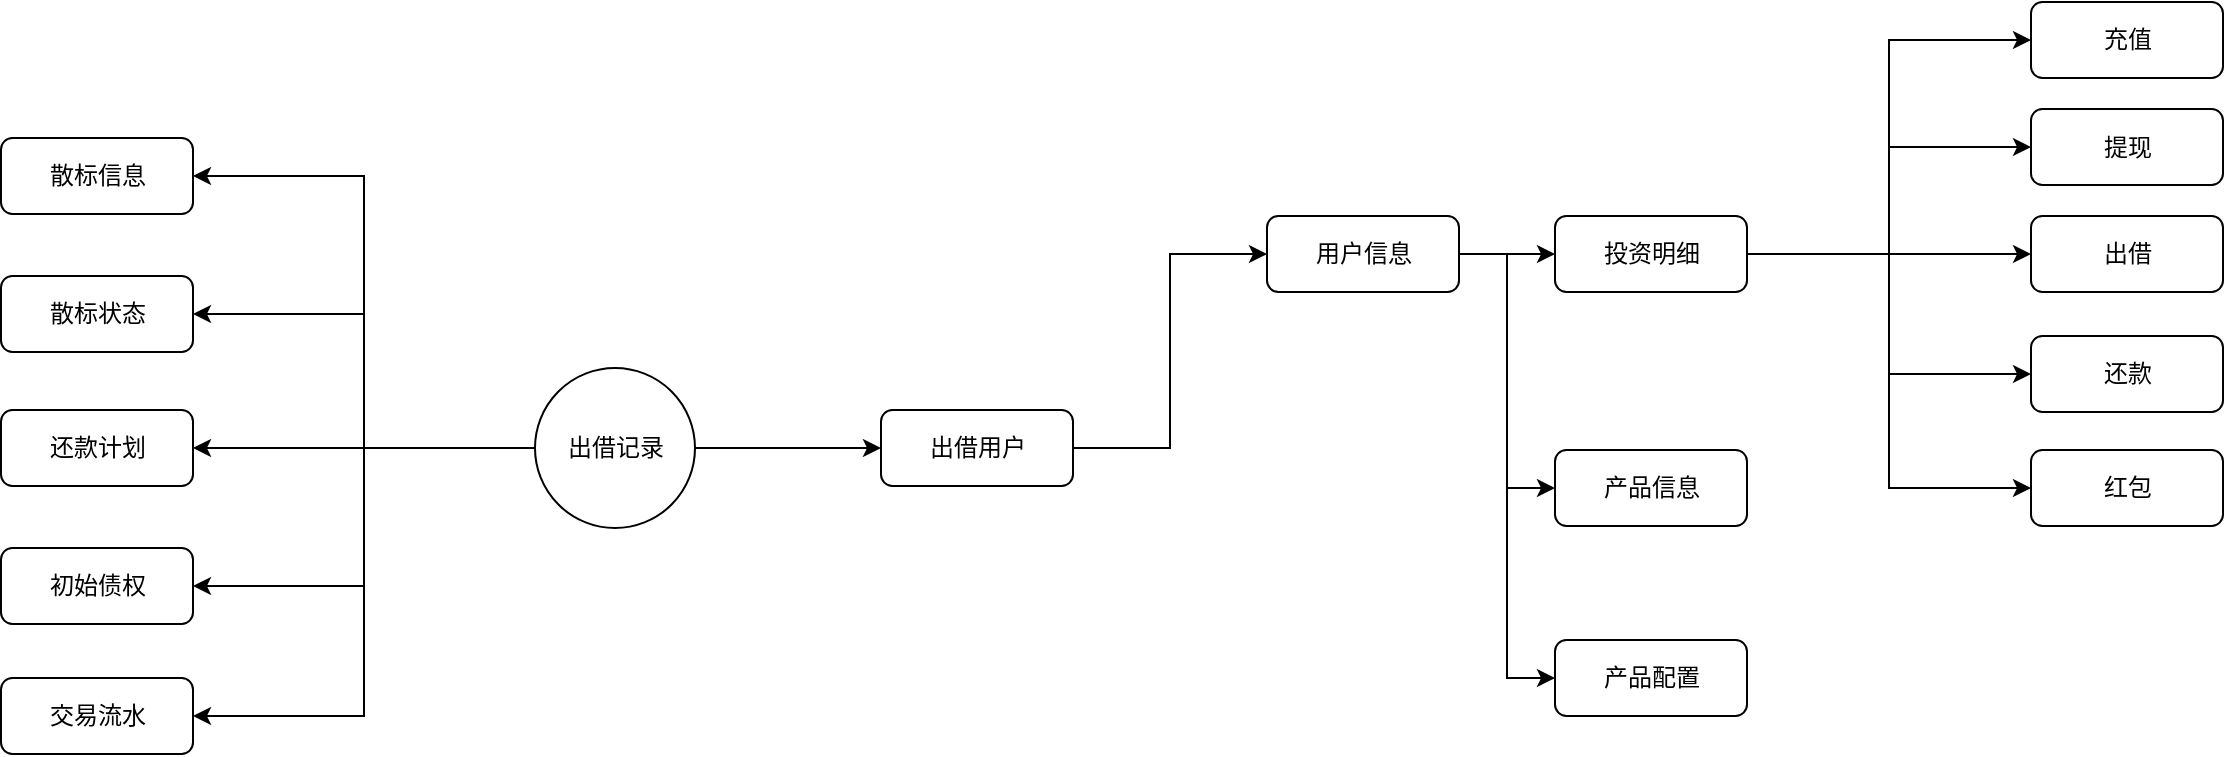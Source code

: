 <mxfile version="10.6.7" type="github"><diagram id="aI9tph4P5-kjCxQM9qW7" name="ç¬¬ 1 é¡µ"><mxGraphModel dx="1794" dy="796" grid="0" gridSize="10" guides="1" tooltips="1" connect="1" arrows="1" fold="1" page="0" pageScale="1" pageWidth="827" pageHeight="1169" math="0" shadow="0"><root><mxCell id="0"/><mxCell id="1" parent="0"/><mxCell id="4V-yHOUrMHnx8nNA1VBV-3" style="edgeStyle=orthogonalEdgeStyle;rounded=0;orthogonalLoop=1;jettySize=auto;html=1;exitX=1;exitY=0.5;exitDx=0;exitDy=0;entryX=0;entryY=0.5;entryDx=0;entryDy=0;" parent="1" source="4V-yHOUrMHnx8nNA1VBV-16" target="4V-yHOUrMHnx8nNA1VBV-2" edge="1"><mxGeometry relative="1" as="geometry"/></mxCell><mxCell id="4V-yHOUrMHnx8nNA1VBV-5" style="edgeStyle=orthogonalEdgeStyle;rounded=0;orthogonalLoop=1;jettySize=auto;html=1;exitX=1;exitY=0.5;exitDx=0;exitDy=0;entryX=0;entryY=0.5;entryDx=0;entryDy=0;" parent="1" source="4V-yHOUrMHnx8nNA1VBV-16" target="4V-yHOUrMHnx8nNA1VBV-4" edge="1"><mxGeometry relative="1" as="geometry"/></mxCell><mxCell id="4V-yHOUrMHnx8nNA1VBV-14" style="edgeStyle=orthogonalEdgeStyle;rounded=0;orthogonalLoop=1;jettySize=auto;html=1;exitX=1;exitY=0.5;exitDx=0;exitDy=0;entryX=0;entryY=0.5;entryDx=0;entryDy=0;" parent="1" source="4V-yHOUrMHnx8nNA1VBV-1" target="4V-yHOUrMHnx8nNA1VBV-6" edge="1"><mxGeometry relative="1" as="geometry"/></mxCell><mxCell id="UrLu4lnEfFKUckM7iprD-16" style="edgeStyle=orthogonalEdgeStyle;rounded=0;orthogonalLoop=1;jettySize=auto;html=1;exitX=0;exitY=0.5;exitDx=0;exitDy=0;entryX=1;entryY=0.5;entryDx=0;entryDy=0;" edge="1" parent="1" source="4V-yHOUrMHnx8nNA1VBV-1" target="4V-yHOUrMHnx8nNA1VBV-8"><mxGeometry relative="1" as="geometry"/></mxCell><mxCell id="UrLu4lnEfFKUckM7iprD-17" style="edgeStyle=orthogonalEdgeStyle;rounded=0;orthogonalLoop=1;jettySize=auto;html=1;exitX=0;exitY=0.5;exitDx=0;exitDy=0;entryX=1;entryY=0.5;entryDx=0;entryDy=0;" edge="1" parent="1" source="4V-yHOUrMHnx8nNA1VBV-1" target="4V-yHOUrMHnx8nNA1VBV-10"><mxGeometry relative="1" as="geometry"/></mxCell><mxCell id="UrLu4lnEfFKUckM7iprD-18" style="edgeStyle=orthogonalEdgeStyle;rounded=0;orthogonalLoop=1;jettySize=auto;html=1;exitX=0;exitY=0.5;exitDx=0;exitDy=0;entryX=1;entryY=0.5;entryDx=0;entryDy=0;" edge="1" parent="1" source="4V-yHOUrMHnx8nNA1VBV-1" target="4V-yHOUrMHnx8nNA1VBV-12"><mxGeometry relative="1" as="geometry"/></mxCell><mxCell id="UrLu4lnEfFKUckM7iprD-19" style="edgeStyle=orthogonalEdgeStyle;rounded=0;orthogonalLoop=1;jettySize=auto;html=1;exitX=0;exitY=0.5;exitDx=0;exitDy=0;entryX=1;entryY=0.5;entryDx=0;entryDy=0;" edge="1" parent="1" source="4V-yHOUrMHnx8nNA1VBV-1" target="UrLu4lnEfFKUckM7iprD-14"><mxGeometry relative="1" as="geometry"/></mxCell><mxCell id="UrLu4lnEfFKUckM7iprD-20" style="edgeStyle=orthogonalEdgeStyle;rounded=0;orthogonalLoop=1;jettySize=auto;html=1;exitX=0;exitY=0.5;exitDx=0;exitDy=0;entryX=1;entryY=0.5;entryDx=0;entryDy=0;" edge="1" parent="1" source="4V-yHOUrMHnx8nNA1VBV-1" target="UrLu4lnEfFKUckM7iprD-15"><mxGeometry relative="1" as="geometry"/></mxCell><mxCell id="4V-yHOUrMHnx8nNA1VBV-1" value="出借记录" style="ellipse;whiteSpace=wrap;html=1;aspect=fixed;" parent="1" vertex="1"><mxGeometry x="107.5" y="316" width="80" height="80" as="geometry"/></mxCell><mxCell id="4V-yHOUrMHnx8nNA1VBV-2" value="充值" style="rounded=1;whiteSpace=wrap;html=1;" parent="1" vertex="1"><mxGeometry x="855.5" y="133" width="96" height="38" as="geometry"/></mxCell><mxCell id="4V-yHOUrMHnx8nNA1VBV-4" value="提现" style="rounded=1;whiteSpace=wrap;html=1;" parent="1" vertex="1"><mxGeometry x="855.5" y="186.5" width="96" height="38" as="geometry"/></mxCell><mxCell id="4V-yHOUrMHnx8nNA1VBV-17" style="edgeStyle=orthogonalEdgeStyle;rounded=0;orthogonalLoop=1;jettySize=auto;html=1;exitX=1;exitY=0.5;exitDx=0;exitDy=0;entryX=0;entryY=0.5;entryDx=0;entryDy=0;" parent="1" source="UrLu4lnEfFKUckM7iprD-7" target="4V-yHOUrMHnx8nNA1VBV-16" edge="1"><mxGeometry relative="1" as="geometry"/></mxCell><mxCell id="4V-yHOUrMHnx8nNA1VBV-6" value="出借用户" style="rounded=1;whiteSpace=wrap;html=1;" parent="1" vertex="1"><mxGeometry x="280.5" y="337" width="96" height="38" as="geometry"/></mxCell><mxCell id="4V-yHOUrMHnx8nNA1VBV-8" value="散标信息" style="rounded=1;whiteSpace=wrap;html=1;" parent="1" vertex="1"><mxGeometry x="-159.5" y="201" width="96" height="38" as="geometry"/></mxCell><mxCell id="4V-yHOUrMHnx8nNA1VBV-10" value="散标状态" style="rounded=1;whiteSpace=wrap;html=1;" parent="1" vertex="1"><mxGeometry x="-159.5" y="270" width="96" height="38" as="geometry"/></mxCell><mxCell id="4V-yHOUrMHnx8nNA1VBV-12" value="还款计划" style="rounded=1;whiteSpace=wrap;html=1;" parent="1" vertex="1"><mxGeometry x="-159.5" y="337" width="96" height="38" as="geometry"/></mxCell><mxCell id="UrLu4lnEfFKUckM7iprD-2" style="edgeStyle=orthogonalEdgeStyle;rounded=0;orthogonalLoop=1;jettySize=auto;html=1;exitX=1;exitY=0.5;exitDx=0;exitDy=0;entryX=0;entryY=0.5;entryDx=0;entryDy=0;" edge="1" parent="1" source="4V-yHOUrMHnx8nNA1VBV-16" target="UrLu4lnEfFKUckM7iprD-1"><mxGeometry relative="1" as="geometry"/></mxCell><mxCell id="UrLu4lnEfFKUckM7iprD-5" style="edgeStyle=orthogonalEdgeStyle;rounded=0;orthogonalLoop=1;jettySize=auto;html=1;exitX=1;exitY=0.5;exitDx=0;exitDy=0;entryX=0;entryY=0.5;entryDx=0;entryDy=0;" edge="1" parent="1" source="4V-yHOUrMHnx8nNA1VBV-16" target="UrLu4lnEfFKUckM7iprD-3"><mxGeometry relative="1" as="geometry"/></mxCell><mxCell id="UrLu4lnEfFKUckM7iprD-6" style="edgeStyle=orthogonalEdgeStyle;rounded=0;orthogonalLoop=1;jettySize=auto;html=1;exitX=1;exitY=0.5;exitDx=0;exitDy=0;entryX=0;entryY=0.5;entryDx=0;entryDy=0;" edge="1" parent="1" source="4V-yHOUrMHnx8nNA1VBV-16" target="UrLu4lnEfFKUckM7iprD-4"><mxGeometry relative="1" as="geometry"/></mxCell><mxCell id="4V-yHOUrMHnx8nNA1VBV-16" value="投资明细" style="rounded=1;whiteSpace=wrap;html=1;" parent="1" vertex="1"><mxGeometry x="617.5" y="240" width="96" height="38" as="geometry"/></mxCell><mxCell id="UrLu4lnEfFKUckM7iprD-1" value="出借" style="rounded=1;whiteSpace=wrap;html=1;" vertex="1" parent="1"><mxGeometry x="855.5" y="240" width="96" height="38" as="geometry"/></mxCell><mxCell id="UrLu4lnEfFKUckM7iprD-3" value="还款" style="rounded=1;whiteSpace=wrap;html=1;" vertex="1" parent="1"><mxGeometry x="855.5" y="300" width="96" height="38" as="geometry"/></mxCell><mxCell id="UrLu4lnEfFKUckM7iprD-4" value="红包" style="rounded=1;whiteSpace=wrap;html=1;" vertex="1" parent="1"><mxGeometry x="855.5" y="357" width="96" height="38" as="geometry"/></mxCell><mxCell id="UrLu4lnEfFKUckM7iprD-11" style="edgeStyle=orthogonalEdgeStyle;rounded=0;orthogonalLoop=1;jettySize=auto;html=1;exitX=1;exitY=0.5;exitDx=0;exitDy=0;entryX=0;entryY=0.5;entryDx=0;entryDy=0;" edge="1" parent="1" source="UrLu4lnEfFKUckM7iprD-7" target="UrLu4lnEfFKUckM7iprD-10"><mxGeometry relative="1" as="geometry"/></mxCell><mxCell id="UrLu4lnEfFKUckM7iprD-13" style="edgeStyle=orthogonalEdgeStyle;rounded=0;orthogonalLoop=1;jettySize=auto;html=1;exitX=1;exitY=0.5;exitDx=0;exitDy=0;entryX=0;entryY=0.5;entryDx=0;entryDy=0;" edge="1" parent="1" source="UrLu4lnEfFKUckM7iprD-7" target="UrLu4lnEfFKUckM7iprD-12"><mxGeometry relative="1" as="geometry"/></mxCell><mxCell id="UrLu4lnEfFKUckM7iprD-7" value="用户信息" style="rounded=1;whiteSpace=wrap;html=1;" vertex="1" parent="1"><mxGeometry x="473.5" y="240" width="96" height="38" as="geometry"/></mxCell><mxCell id="UrLu4lnEfFKUckM7iprD-9" style="edgeStyle=orthogonalEdgeStyle;rounded=0;orthogonalLoop=1;jettySize=auto;html=1;exitX=1;exitY=0.5;exitDx=0;exitDy=0;entryX=0;entryY=0.5;entryDx=0;entryDy=0;" edge="1" parent="1" source="4V-yHOUrMHnx8nNA1VBV-6" target="UrLu4lnEfFKUckM7iprD-7"><mxGeometry relative="1" as="geometry"><mxPoint x="377" y="356" as="sourcePoint"/><mxPoint x="596" y="259" as="targetPoint"/></mxGeometry></mxCell><mxCell id="UrLu4lnEfFKUckM7iprD-10" value="产品信息" style="rounded=1;whiteSpace=wrap;html=1;" vertex="1" parent="1"><mxGeometry x="617.5" y="357" width="96" height="38" as="geometry"/></mxCell><mxCell id="UrLu4lnEfFKUckM7iprD-12" value="产品配置" style="rounded=1;whiteSpace=wrap;html=1;" vertex="1" parent="1"><mxGeometry x="617.5" y="452" width="96" height="38" as="geometry"/></mxCell><mxCell id="UrLu4lnEfFKUckM7iprD-14" value="初始债权" style="rounded=1;whiteSpace=wrap;html=1;" vertex="1" parent="1"><mxGeometry x="-159.5" y="406" width="96" height="38" as="geometry"/></mxCell><mxCell id="UrLu4lnEfFKUckM7iprD-15" value="交易流水" style="rounded=1;whiteSpace=wrap;html=1;" vertex="1" parent="1"><mxGeometry x="-159.5" y="471" width="96" height="38" as="geometry"/></mxCell></root></mxGraphModel></diagram></mxfile>